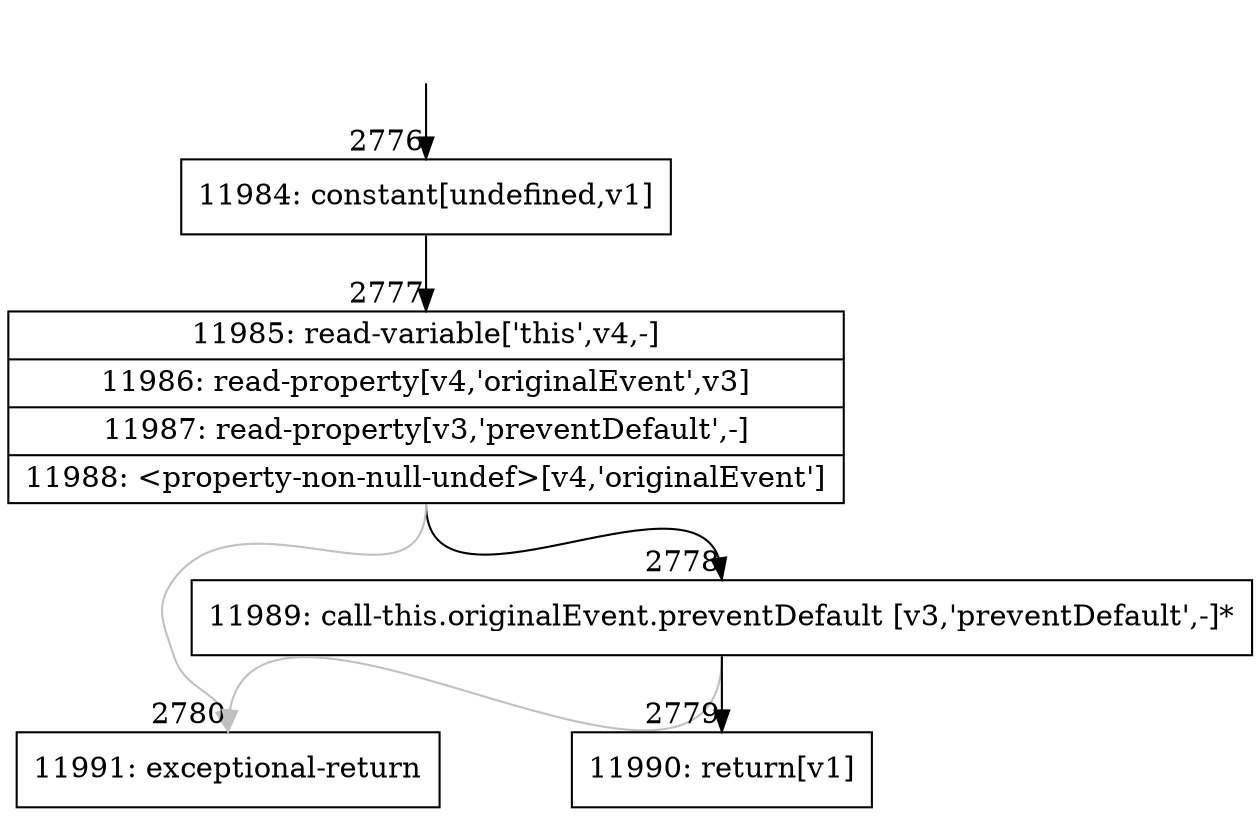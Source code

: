digraph {
rankdir="TD"
BB_entry118[shape=none,label=""];
BB_entry118 -> BB2776 [tailport=s, headport=n, headlabel="    2776"]
BB2776 [shape=record label="{11984: constant[undefined,v1]}" ] 
BB2776 -> BB2777 [tailport=s, headport=n, headlabel="      2777"]
BB2777 [shape=record label="{11985: read-variable['this',v4,-]|11986: read-property[v4,'originalEvent',v3]|11987: read-property[v3,'preventDefault',-]|11988: \<property-non-null-undef\>[v4,'originalEvent']}" ] 
BB2777 -> BB2778 [tailport=s, headport=n, headlabel="      2778"]
BB2777 -> BB2780 [tailport=s, headport=n, color=gray, headlabel="      2780"]
BB2778 [shape=record label="{11989: call-this.originalEvent.preventDefault [v3,'preventDefault',-]*}" ] 
BB2778 -> BB2779 [tailport=s, headport=n, headlabel="      2779"]
BB2778 -> BB2780 [tailport=s, headport=n, color=gray]
BB2779 [shape=record label="{11990: return[v1]}" ] 
BB2780 [shape=record label="{11991: exceptional-return}" ] 
//#$~ 3542
}
